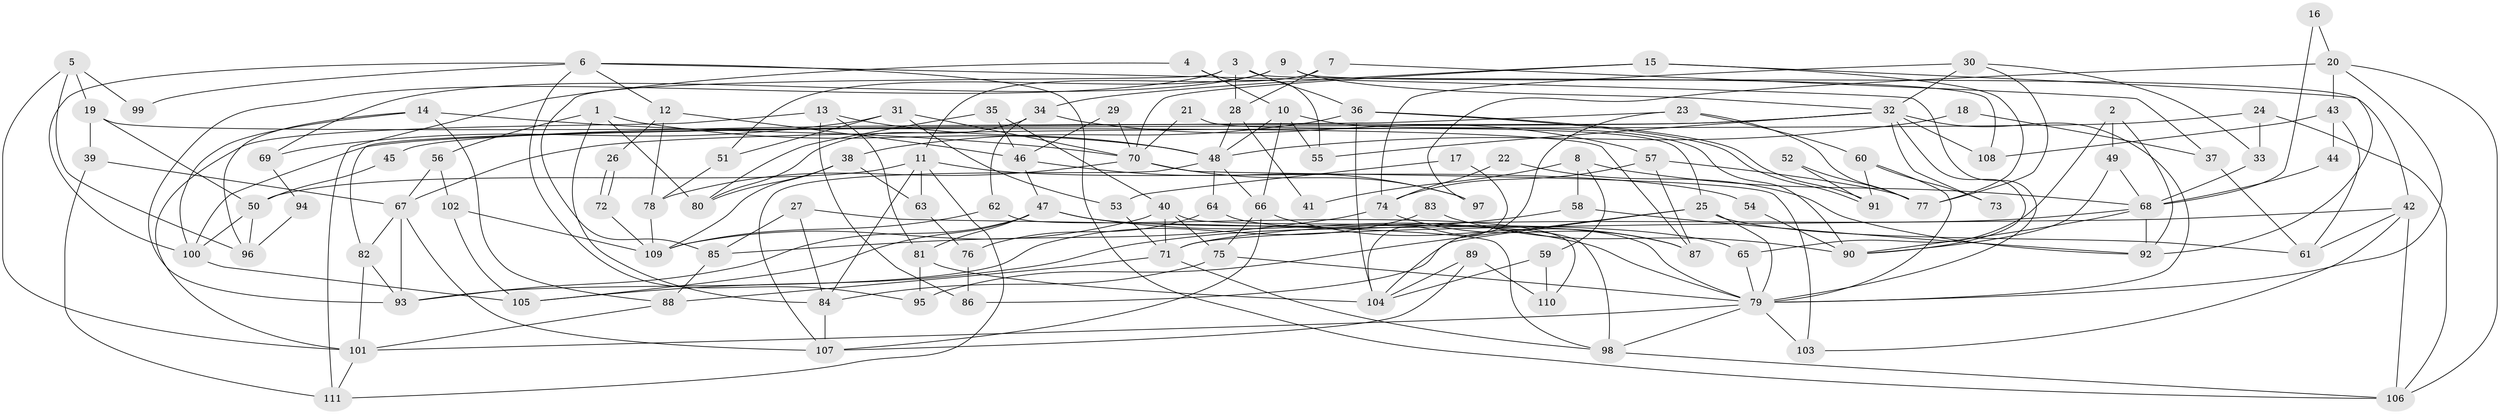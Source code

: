 // Generated by graph-tools (version 1.1) at 2025/15/03/09/25 04:15:03]
// undirected, 111 vertices, 222 edges
graph export_dot {
graph [start="1"]
  node [color=gray90,style=filled];
  1;
  2;
  3;
  4;
  5;
  6;
  7;
  8;
  9;
  10;
  11;
  12;
  13;
  14;
  15;
  16;
  17;
  18;
  19;
  20;
  21;
  22;
  23;
  24;
  25;
  26;
  27;
  28;
  29;
  30;
  31;
  32;
  33;
  34;
  35;
  36;
  37;
  38;
  39;
  40;
  41;
  42;
  43;
  44;
  45;
  46;
  47;
  48;
  49;
  50;
  51;
  52;
  53;
  54;
  55;
  56;
  57;
  58;
  59;
  60;
  61;
  62;
  63;
  64;
  65;
  66;
  67;
  68;
  69;
  70;
  71;
  72;
  73;
  74;
  75;
  76;
  77;
  78;
  79;
  80;
  81;
  82;
  83;
  84;
  85;
  86;
  87;
  88;
  89;
  90;
  91;
  92;
  93;
  94;
  95;
  96;
  97;
  98;
  99;
  100;
  101;
  102;
  103;
  104;
  105;
  106;
  107;
  108;
  109;
  110;
  111;
  1 -- 48;
  1 -- 84;
  1 -- 56;
  1 -- 80;
  2 -- 65;
  2 -- 92;
  2 -- 49;
  3 -- 36;
  3 -- 85;
  3 -- 28;
  3 -- 93;
  3 -- 108;
  4 -- 55;
  4 -- 10;
  4 -- 111;
  5 -- 101;
  5 -- 19;
  5 -- 96;
  5 -- 99;
  6 -- 79;
  6 -- 106;
  6 -- 12;
  6 -- 95;
  6 -- 99;
  6 -- 100;
  7 -- 28;
  7 -- 11;
  7 -- 37;
  8 -- 68;
  8 -- 58;
  8 -- 41;
  8 -- 59;
  9 -- 42;
  9 -- 32;
  9 -- 51;
  9 -- 69;
  10 -- 66;
  10 -- 90;
  10 -- 48;
  10 -- 55;
  11 -- 111;
  11 -- 50;
  11 -- 54;
  11 -- 63;
  11 -- 84;
  12 -- 46;
  12 -- 26;
  12 -- 78;
  13 -- 101;
  13 -- 81;
  13 -- 48;
  13 -- 86;
  14 -- 70;
  14 -- 88;
  14 -- 96;
  14 -- 100;
  15 -- 70;
  15 -- 34;
  15 -- 77;
  15 -- 92;
  16 -- 20;
  16 -- 68;
  17 -- 104;
  17 -- 53;
  18 -- 37;
  18 -- 48;
  19 -- 50;
  19 -- 87;
  19 -- 39;
  20 -- 106;
  20 -- 79;
  20 -- 43;
  20 -- 97;
  21 -- 70;
  21 -- 25;
  22 -- 92;
  22 -- 74;
  23 -- 104;
  23 -- 82;
  23 -- 60;
  23 -- 77;
  24 -- 106;
  24 -- 67;
  24 -- 33;
  25 -- 61;
  25 -- 79;
  25 -- 86;
  25 -- 95;
  26 -- 72;
  26 -- 72;
  27 -- 84;
  27 -- 98;
  27 -- 85;
  28 -- 48;
  28 -- 41;
  29 -- 70;
  29 -- 46;
  30 -- 32;
  30 -- 77;
  30 -- 33;
  30 -- 74;
  31 -- 70;
  31 -- 51;
  31 -- 53;
  31 -- 69;
  32 -- 100;
  32 -- 79;
  32 -- 45;
  32 -- 55;
  32 -- 73;
  32 -- 90;
  32 -- 108;
  33 -- 68;
  34 -- 80;
  34 -- 57;
  34 -- 62;
  35 -- 40;
  35 -- 80;
  35 -- 46;
  36 -- 91;
  36 -- 91;
  36 -- 38;
  36 -- 104;
  37 -- 61;
  38 -- 109;
  38 -- 63;
  38 -- 80;
  39 -- 67;
  39 -- 111;
  40 -- 98;
  40 -- 75;
  40 -- 71;
  40 -- 109;
  42 -- 71;
  42 -- 103;
  42 -- 61;
  42 -- 106;
  43 -- 108;
  43 -- 44;
  43 -- 61;
  44 -- 68;
  45 -- 50;
  46 -- 47;
  46 -- 97;
  47 -- 79;
  47 -- 81;
  47 -- 65;
  47 -- 93;
  47 -- 105;
  48 -- 64;
  48 -- 66;
  48 -- 107;
  49 -- 68;
  49 -- 90;
  50 -- 96;
  50 -- 100;
  51 -- 78;
  52 -- 77;
  52 -- 91;
  53 -- 71;
  54 -- 90;
  56 -- 67;
  56 -- 102;
  57 -- 77;
  57 -- 87;
  57 -- 74;
  58 -- 105;
  58 -- 92;
  59 -- 104;
  59 -- 110;
  60 -- 79;
  60 -- 73;
  60 -- 91;
  62 -- 109;
  62 -- 110;
  63 -- 76;
  64 -- 79;
  64 -- 76;
  65 -- 79;
  66 -- 107;
  66 -- 75;
  66 -- 87;
  67 -- 82;
  67 -- 93;
  67 -- 107;
  68 -- 90;
  68 -- 71;
  68 -- 92;
  69 -- 94;
  70 -- 78;
  70 -- 97;
  70 -- 103;
  71 -- 88;
  71 -- 98;
  72 -- 109;
  74 -- 85;
  74 -- 87;
  75 -- 84;
  75 -- 79;
  76 -- 86;
  78 -- 109;
  79 -- 101;
  79 -- 98;
  79 -- 103;
  81 -- 104;
  81 -- 95;
  82 -- 93;
  82 -- 101;
  83 -- 90;
  83 -- 93;
  84 -- 107;
  85 -- 88;
  88 -- 101;
  89 -- 107;
  89 -- 110;
  89 -- 104;
  94 -- 96;
  98 -- 106;
  100 -- 105;
  101 -- 111;
  102 -- 105;
  102 -- 109;
}
